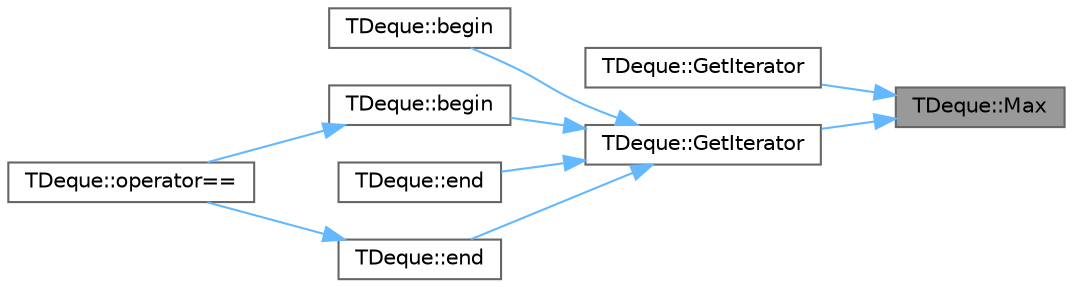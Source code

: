 digraph "TDeque::Max"
{
 // INTERACTIVE_SVG=YES
 // LATEX_PDF_SIZE
  bgcolor="transparent";
  edge [fontname=Helvetica,fontsize=10,labelfontname=Helvetica,labelfontsize=10];
  node [fontname=Helvetica,fontsize=10,shape=box,height=0.2,width=0.4];
  rankdir="RL";
  Node1 [id="Node000001",label="TDeque::Max",height=0.2,width=0.4,color="gray40", fillcolor="grey60", style="filled", fontcolor="black",tooltip=" "];
  Node1 -> Node2 [id="edge1_Node000001_Node000002",dir="back",color="steelblue1",style="solid",tooltip=" "];
  Node2 [id="Node000002",label="TDeque::GetIterator",height=0.2,width=0.4,color="grey40", fillcolor="white", style="filled",URL="$dd/df8/classTDeque.html#a375a02b9c005851f8b7703177ad53359",tooltip=" "];
  Node1 -> Node3 [id="edge2_Node000001_Node000003",dir="back",color="steelblue1",style="solid",tooltip=" "];
  Node3 [id="Node000003",label="TDeque::GetIterator",height=0.2,width=0.4,color="grey40", fillcolor="white", style="filled",URL="$dd/df8/classTDeque.html#af121b3affa2659414f797122f16e2a17",tooltip=" "];
  Node3 -> Node4 [id="edge3_Node000003_Node000004",dir="back",color="steelblue1",style="solid",tooltip=" "];
  Node4 [id="Node000004",label="TDeque::begin",height=0.2,width=0.4,color="grey40", fillcolor="white", style="filled",URL="$dd/df8/classTDeque.html#a6c72987038d350dfb0a42f32d1c41cbc",tooltip=" "];
  Node3 -> Node5 [id="edge4_Node000003_Node000005",dir="back",color="steelblue1",style="solid",tooltip=" "];
  Node5 [id="Node000005",label="TDeque::begin",height=0.2,width=0.4,color="grey40", fillcolor="white", style="filled",URL="$dd/df8/classTDeque.html#ad40fa14a12f9e14b0bee74ce68d73423",tooltip=" "];
  Node5 -> Node6 [id="edge5_Node000005_Node000006",dir="back",color="steelblue1",style="solid",tooltip=" "];
  Node6 [id="Node000006",label="TDeque::operator==",height=0.2,width=0.4,color="grey40", fillcolor="white", style="filled",URL="$dd/df8/classTDeque.html#af68c9915ae9ead043ede734412728d70",tooltip=" "];
  Node3 -> Node7 [id="edge6_Node000003_Node000007",dir="back",color="steelblue1",style="solid",tooltip=" "];
  Node7 [id="Node000007",label="TDeque::end",height=0.2,width=0.4,color="grey40", fillcolor="white", style="filled",URL="$dd/df8/classTDeque.html#a6d9e4c9f442a01471250124b428cf8fd",tooltip=" "];
  Node3 -> Node8 [id="edge7_Node000003_Node000008",dir="back",color="steelblue1",style="solid",tooltip=" "];
  Node8 [id="Node000008",label="TDeque::end",height=0.2,width=0.4,color="grey40", fillcolor="white", style="filled",URL="$dd/df8/classTDeque.html#a43d916517177d31e18d1db6c9554f2df",tooltip=" "];
  Node8 -> Node6 [id="edge8_Node000008_Node000006",dir="back",color="steelblue1",style="solid",tooltip=" "];
}
